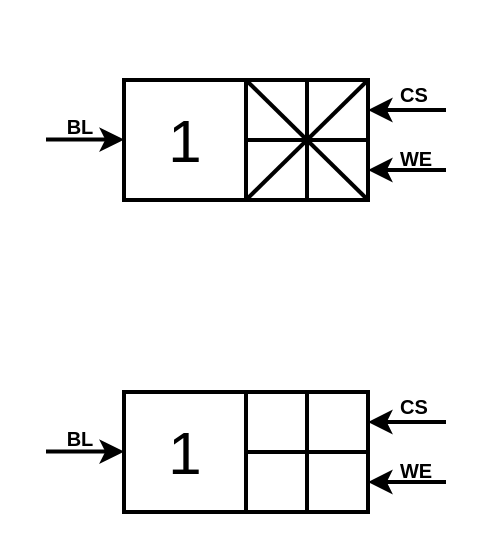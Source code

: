 <mxfile version="17.2.4" type="github">
  <diagram id="6HVer8RZPl2ibDI8MOXv" name="Page-1">
    <mxGraphModel dx="649" dy="357" grid="1" gridSize="1" guides="1" tooltips="1" connect="1" arrows="1" fold="1" page="1" pageScale="1" pageWidth="850" pageHeight="1100" math="0" shadow="0">
      <root>
        <mxCell id="0" />
        <mxCell id="1" parent="0" />
        <mxCell id="hNVTYOw9fSxiyvF_Go_9-220" value="&lt;font style=&quot;font-size: 10px&quot;&gt;&lt;b&gt;WE&lt;/b&gt;&lt;/font&gt;" style="whiteSpace=wrap;html=1;aspect=fixed;labelBackgroundColor=none;fontFamily=Helvetica;fontSize=30;fontColor=default;strokeWidth=2;fillColor=none;strokeColor=none;" vertex="1" parent="1">
          <mxGeometry x="432" y="222" width="80" height="80" as="geometry" />
        </mxCell>
        <mxCell id="hNVTYOw9fSxiyvF_Go_9-221" value="&lt;font style=&quot;font-size: 30px&quot;&gt;1&lt;/font&gt;" style="rounded=0;whiteSpace=wrap;html=1;labelBackgroundColor=none;fontFamily=Helvetica;fontColor=default;strokeWidth=2;fillColor=none;fontSize=10;" vertex="1" parent="1">
          <mxGeometry x="326" y="230" width="61" height="60" as="geometry" />
        </mxCell>
        <mxCell id="hNVTYOw9fSxiyvF_Go_9-222" value="" style="rounded=0;whiteSpace=wrap;html=1;labelBackgroundColor=none;fontFamily=Helvetica;fontColor=default;strokeWidth=2;fillColor=none;fontSize=10;" vertex="1" parent="1">
          <mxGeometry x="387" y="230" width="61" height="60" as="geometry" />
        </mxCell>
        <mxCell id="hNVTYOw9fSxiyvF_Go_9-223" value="" style="endArrow=none;html=1;rounded=0;fontFamily=Helvetica;fontSize=30;fontColor=default;strokeWidth=2;entryX=0.5;entryY=0;entryDx=0;entryDy=0;exitX=0.5;exitY=1;exitDx=0;exitDy=0;" edge="1" source="hNVTYOw9fSxiyvF_Go_9-222" target="hNVTYOw9fSxiyvF_Go_9-222" parent="1">
          <mxGeometry width="50" height="50" relative="1" as="geometry">
            <mxPoint x="368" y="330" as="sourcePoint" />
            <mxPoint x="418" y="280" as="targetPoint" />
          </mxGeometry>
        </mxCell>
        <mxCell id="hNVTYOw9fSxiyvF_Go_9-224" value="" style="endArrow=none;html=1;rounded=0;fontFamily=Helvetica;fontSize=30;fontColor=default;strokeWidth=2;entryX=1;entryY=0.5;entryDx=0;entryDy=0;exitX=0;exitY=0.5;exitDx=0;exitDy=0;" edge="1" source="hNVTYOw9fSxiyvF_Go_9-222" target="hNVTYOw9fSxiyvF_Go_9-222" parent="1">
          <mxGeometry width="50" height="50" relative="1" as="geometry">
            <mxPoint x="368" y="330" as="sourcePoint" />
            <mxPoint x="418" y="280" as="targetPoint" />
          </mxGeometry>
        </mxCell>
        <mxCell id="hNVTYOw9fSxiyvF_Go_9-225" value="" style="endArrow=classic;html=1;rounded=0;fontFamily=Helvetica;fontSize=30;fontColor=default;strokeWidth=2;entryX=1;entryY=0.25;entryDx=0;entryDy=0;" edge="1" target="hNVTYOw9fSxiyvF_Go_9-222" parent="1">
          <mxGeometry width="50" height="50" relative="1" as="geometry">
            <mxPoint x="487" y="245" as="sourcePoint" />
            <mxPoint x="418" y="280" as="targetPoint" />
          </mxGeometry>
        </mxCell>
        <mxCell id="hNVTYOw9fSxiyvF_Go_9-226" value="" style="endArrow=classic;html=1;rounded=0;fontFamily=Helvetica;fontSize=30;fontColor=default;strokeWidth=2;entryX=1;entryY=0.25;entryDx=0;entryDy=0;" edge="1" parent="1">
          <mxGeometry width="50" height="50" relative="1" as="geometry">
            <mxPoint x="487" y="275" as="sourcePoint" />
            <mxPoint x="448" y="275" as="targetPoint" />
          </mxGeometry>
        </mxCell>
        <mxCell id="hNVTYOw9fSxiyvF_Go_9-227" value="&lt;font style=&quot;font-size: 10px&quot;&gt;&lt;b&gt;CS&lt;/b&gt;&lt;/font&gt;" style="whiteSpace=wrap;html=1;aspect=fixed;labelBackgroundColor=none;fontFamily=Helvetica;fontSize=30;fontColor=default;strokeWidth=2;fillColor=none;strokeColor=none;" vertex="1" parent="1">
          <mxGeometry x="431" y="190" width="80" height="80" as="geometry" />
        </mxCell>
        <mxCell id="hNVTYOw9fSxiyvF_Go_9-228" value="" style="endArrow=classic;html=1;rounded=0;fontFamily=Helvetica;fontSize=30;fontColor=default;strokeWidth=2;entryX=1;entryY=0.25;entryDx=0;entryDy=0;" edge="1" parent="1">
          <mxGeometry width="50" height="50" relative="1" as="geometry">
            <mxPoint x="287" y="259.8" as="sourcePoint" />
            <mxPoint x="326" y="259.8" as="targetPoint" />
          </mxGeometry>
        </mxCell>
        <mxCell id="hNVTYOw9fSxiyvF_Go_9-229" value="&lt;b&gt;&lt;font style=&quot;font-size: 10px&quot;&gt;BL&lt;/font&gt;&lt;/b&gt;" style="whiteSpace=wrap;html=1;aspect=fixed;labelBackgroundColor=none;fontFamily=Helvetica;fontSize=30;fontColor=default;strokeWidth=2;fillColor=none;strokeColor=none;" vertex="1" parent="1">
          <mxGeometry x="264" y="206" width="80" height="80" as="geometry" />
        </mxCell>
        <mxCell id="hNVTYOw9fSxiyvF_Go_9-230" value="&lt;font style=&quot;font-size: 10px&quot;&gt;&lt;b&gt;WE&lt;/b&gt;&lt;/font&gt;" style="whiteSpace=wrap;html=1;aspect=fixed;labelBackgroundColor=none;fontFamily=Helvetica;fontSize=30;fontColor=default;strokeWidth=2;fillColor=none;strokeColor=none;" vertex="1" parent="1">
          <mxGeometry x="432" y="66" width="80" height="80" as="geometry" />
        </mxCell>
        <mxCell id="hNVTYOw9fSxiyvF_Go_9-231" value="&lt;font style=&quot;font-size: 30px&quot;&gt;1&lt;/font&gt;" style="rounded=0;whiteSpace=wrap;html=1;labelBackgroundColor=none;fontFamily=Helvetica;fontColor=default;strokeWidth=2;fillColor=none;fontSize=10;" vertex="1" parent="1">
          <mxGeometry x="326" y="74" width="61" height="60" as="geometry" />
        </mxCell>
        <mxCell id="hNVTYOw9fSxiyvF_Go_9-232" value="" style="rounded=0;whiteSpace=wrap;html=1;labelBackgroundColor=none;fontFamily=Helvetica;fontColor=default;strokeWidth=2;fillColor=none;fontSize=10;" vertex="1" parent="1">
          <mxGeometry x="387" y="74" width="61" height="60" as="geometry" />
        </mxCell>
        <mxCell id="hNVTYOw9fSxiyvF_Go_9-233" value="" style="endArrow=none;html=1;rounded=0;fontFamily=Helvetica;fontSize=30;fontColor=default;strokeWidth=2;entryX=0.5;entryY=0;entryDx=0;entryDy=0;exitX=0.5;exitY=1;exitDx=0;exitDy=0;" edge="1" source="hNVTYOw9fSxiyvF_Go_9-232" target="hNVTYOw9fSxiyvF_Go_9-232" parent="1">
          <mxGeometry width="50" height="50" relative="1" as="geometry">
            <mxPoint x="368" y="174" as="sourcePoint" />
            <mxPoint x="418" y="124" as="targetPoint" />
          </mxGeometry>
        </mxCell>
        <mxCell id="hNVTYOw9fSxiyvF_Go_9-234" value="" style="endArrow=none;html=1;rounded=0;fontFamily=Helvetica;fontSize=30;fontColor=default;strokeWidth=2;entryX=1;entryY=0.5;entryDx=0;entryDy=0;exitX=0;exitY=0.5;exitDx=0;exitDy=0;" edge="1" source="hNVTYOw9fSxiyvF_Go_9-232" target="hNVTYOw9fSxiyvF_Go_9-232" parent="1">
          <mxGeometry width="50" height="50" relative="1" as="geometry">
            <mxPoint x="368" y="174" as="sourcePoint" />
            <mxPoint x="418" y="124" as="targetPoint" />
          </mxGeometry>
        </mxCell>
        <mxCell id="hNVTYOw9fSxiyvF_Go_9-235" value="" style="endArrow=classic;html=1;rounded=0;fontFamily=Helvetica;fontSize=30;fontColor=default;strokeWidth=2;entryX=1;entryY=0.25;entryDx=0;entryDy=0;" edge="1" target="hNVTYOw9fSxiyvF_Go_9-232" parent="1">
          <mxGeometry width="50" height="50" relative="1" as="geometry">
            <mxPoint x="487" y="89" as="sourcePoint" />
            <mxPoint x="418" y="124" as="targetPoint" />
          </mxGeometry>
        </mxCell>
        <mxCell id="hNVTYOw9fSxiyvF_Go_9-236" value="" style="endArrow=classic;html=1;rounded=0;fontFamily=Helvetica;fontSize=30;fontColor=default;strokeWidth=2;entryX=1;entryY=0.25;entryDx=0;entryDy=0;" edge="1" parent="1">
          <mxGeometry width="50" height="50" relative="1" as="geometry">
            <mxPoint x="487" y="119" as="sourcePoint" />
            <mxPoint x="448" y="119" as="targetPoint" />
          </mxGeometry>
        </mxCell>
        <mxCell id="hNVTYOw9fSxiyvF_Go_9-237" value="" style="endArrow=classic;html=1;rounded=0;fontFamily=Helvetica;fontSize=30;fontColor=default;strokeWidth=2;entryX=1;entryY=0.25;entryDx=0;entryDy=0;" edge="1" parent="1">
          <mxGeometry width="50" height="50" relative="1" as="geometry">
            <mxPoint x="287" y="103.8" as="sourcePoint" />
            <mxPoint x="326" y="103.8" as="targetPoint" />
          </mxGeometry>
        </mxCell>
        <mxCell id="hNVTYOw9fSxiyvF_Go_9-238" value="&lt;b&gt;&lt;font style=&quot;font-size: 10px&quot;&gt;BL&lt;/font&gt;&lt;/b&gt;" style="whiteSpace=wrap;html=1;aspect=fixed;labelBackgroundColor=none;fontFamily=Helvetica;fontSize=30;fontColor=default;strokeWidth=2;fillColor=none;strokeColor=none;" vertex="1" parent="1">
          <mxGeometry x="264" y="50" width="80" height="80" as="geometry" />
        </mxCell>
        <mxCell id="hNVTYOw9fSxiyvF_Go_9-239" value="" style="endArrow=none;html=1;rounded=0;fontFamily=Helvetica;fontSize=10;fontColor=default;strokeWidth=2;exitX=0;exitY=1;exitDx=0;exitDy=0;entryX=1;entryY=0;entryDx=0;entryDy=0;" edge="1" source="hNVTYOw9fSxiyvF_Go_9-232" target="hNVTYOw9fSxiyvF_Go_9-232" parent="1">
          <mxGeometry width="50" height="50" relative="1" as="geometry">
            <mxPoint x="394" y="119" as="sourcePoint" />
            <mxPoint x="402" y="47" as="targetPoint" />
          </mxGeometry>
        </mxCell>
        <mxCell id="hNVTYOw9fSxiyvF_Go_9-240" value="" style="endArrow=none;html=1;rounded=0;fontFamily=Helvetica;fontSize=10;fontColor=default;strokeWidth=2;exitX=0;exitY=0;exitDx=0;exitDy=0;entryX=1;entryY=1;entryDx=0;entryDy=0;" edge="1" source="hNVTYOw9fSxiyvF_Go_9-232" target="hNVTYOw9fSxiyvF_Go_9-232" parent="1">
          <mxGeometry width="50" height="50" relative="1" as="geometry">
            <mxPoint x="394" y="119" as="sourcePoint" />
            <mxPoint x="444" y="69" as="targetPoint" />
          </mxGeometry>
        </mxCell>
        <mxCell id="hNVTYOw9fSxiyvF_Go_9-241" value="&lt;font style=&quot;font-size: 10px&quot;&gt;&lt;b&gt;CS&lt;/b&gt;&lt;/font&gt;" style="whiteSpace=wrap;html=1;aspect=fixed;labelBackgroundColor=none;fontFamily=Helvetica;fontSize=30;fontColor=default;strokeWidth=2;fillColor=none;strokeColor=none;" vertex="1" parent="1">
          <mxGeometry x="431" y="34" width="80" height="80" as="geometry" />
        </mxCell>
      </root>
    </mxGraphModel>
  </diagram>
</mxfile>
